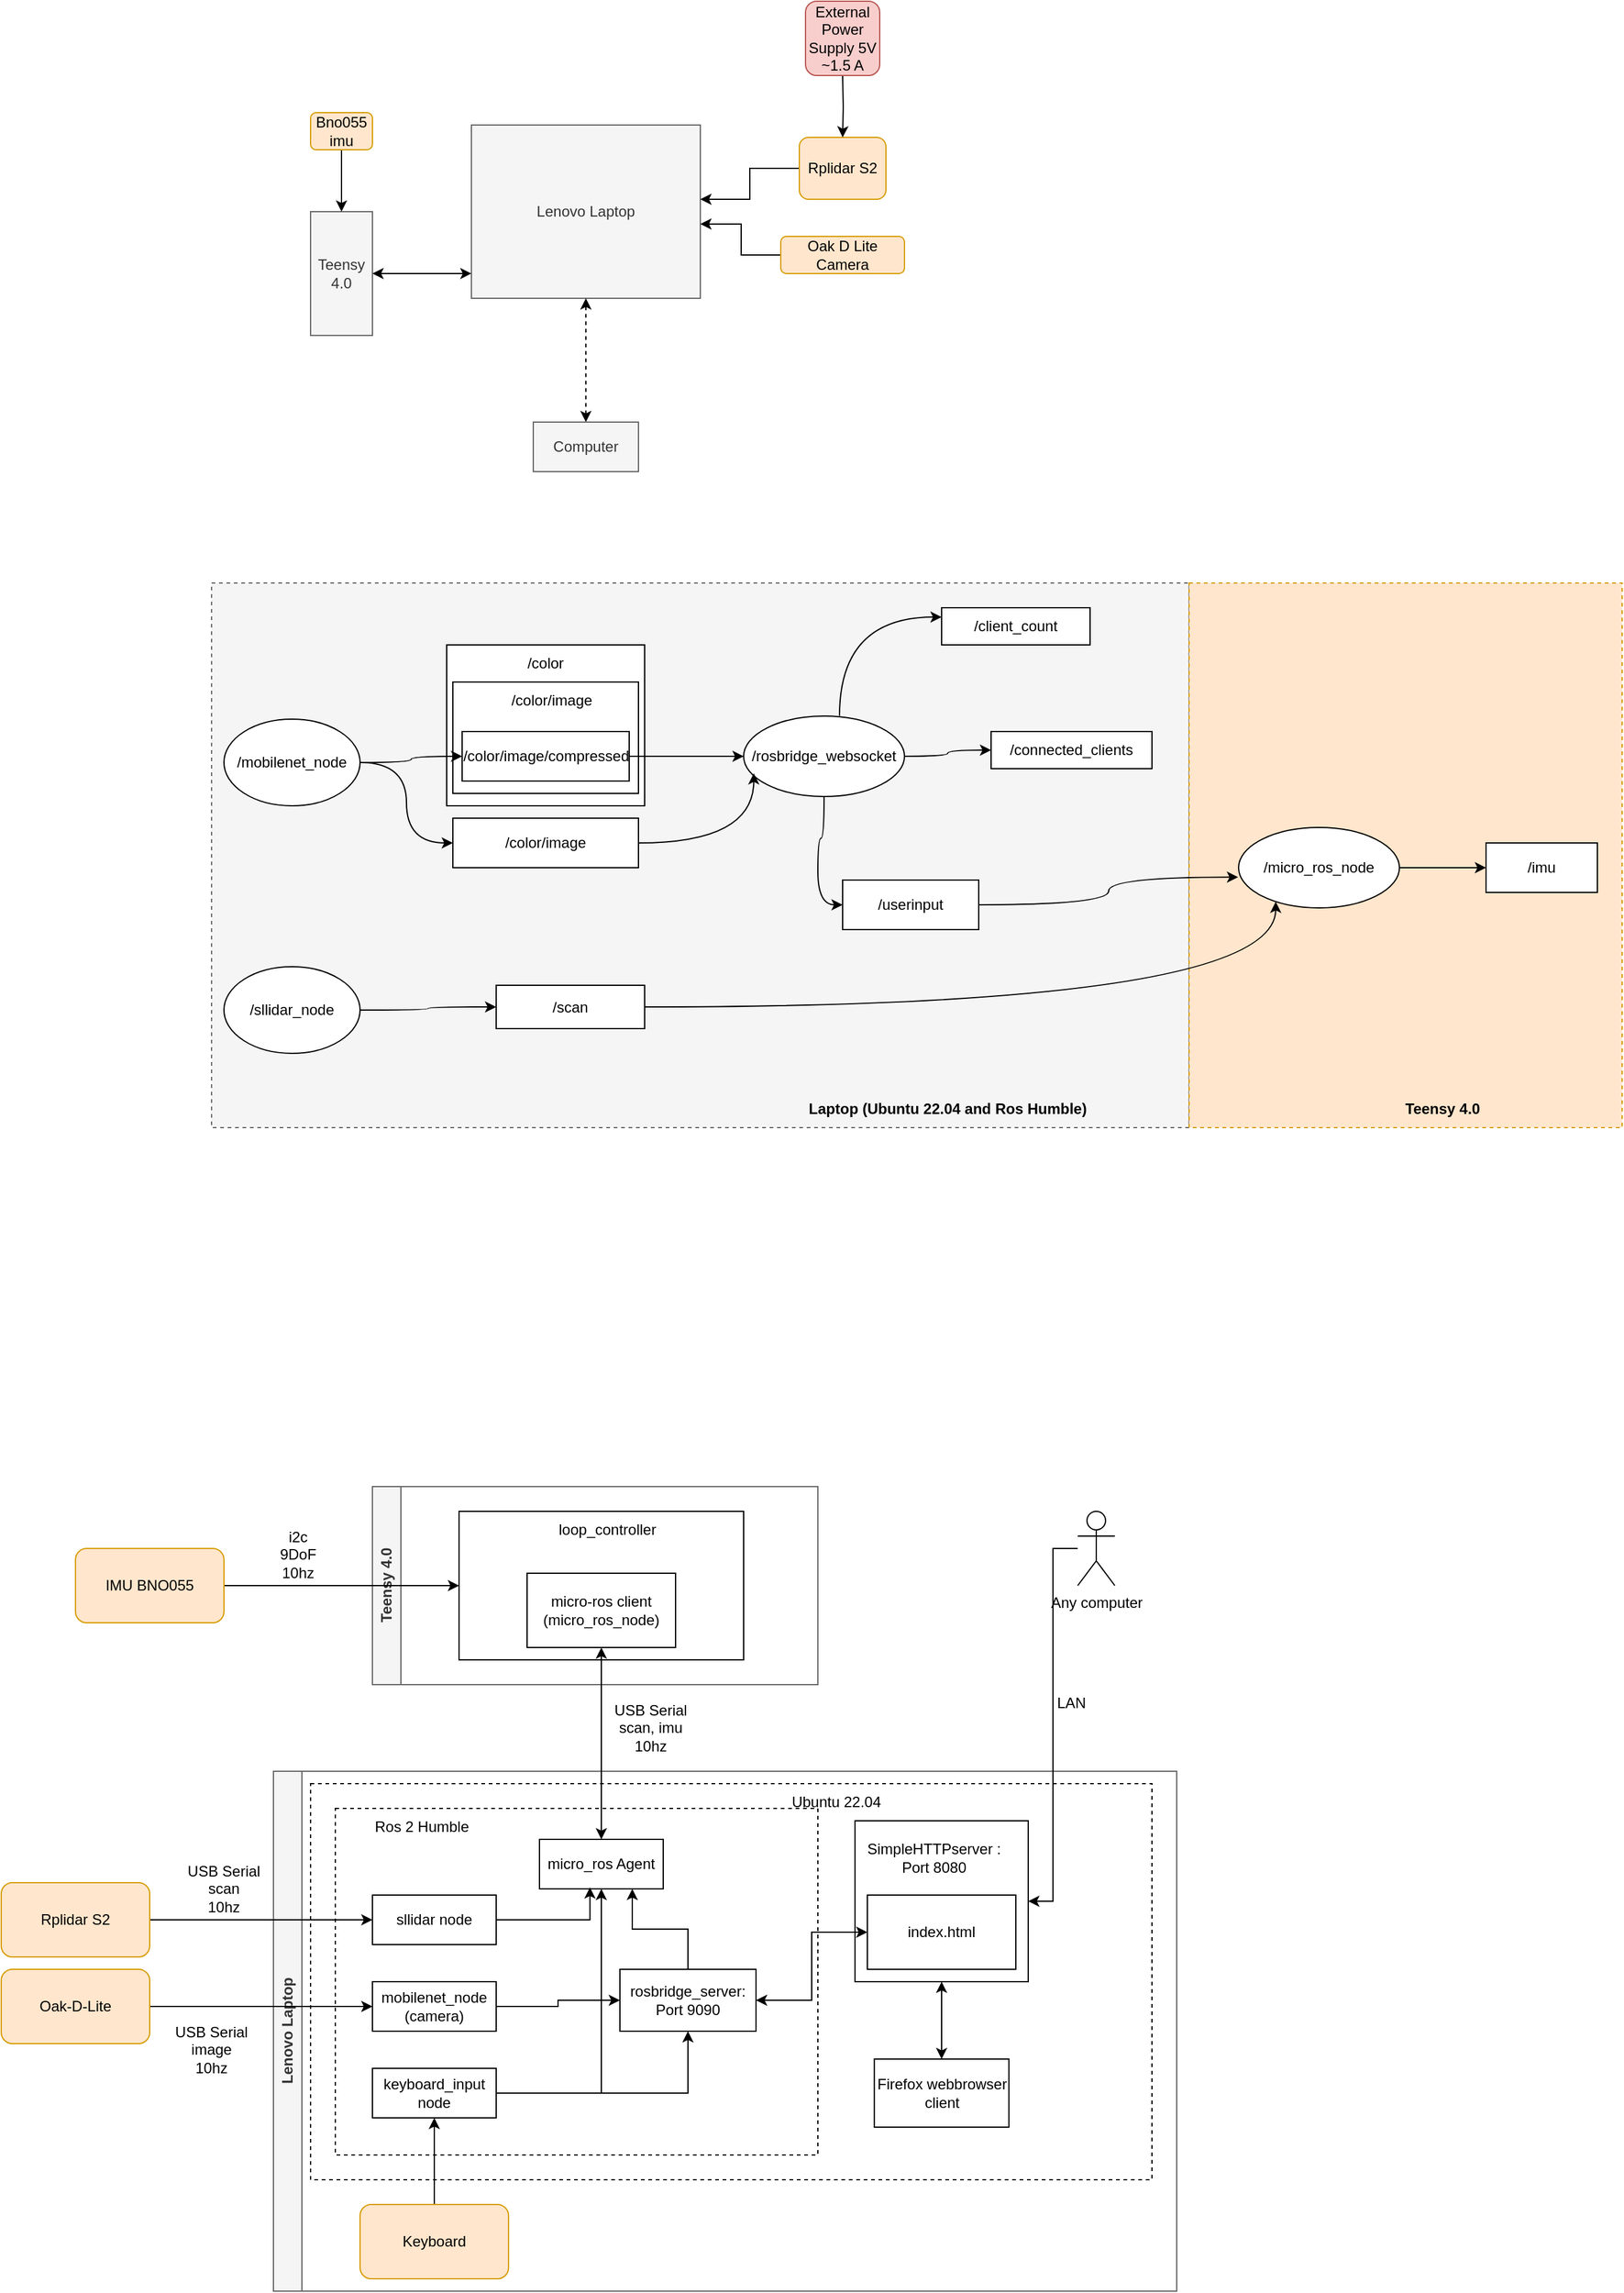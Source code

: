 <mxfile version="23.1.5" type="github">
  <diagram name="Page-1" id="ibsbEGz1iDkAmBgq8Vs7">
    <mxGraphModel dx="2149" dy="730" grid="1" gridSize="10" guides="1" tooltips="1" connect="1" arrows="1" fold="1" page="1" pageScale="1" pageWidth="850" pageHeight="1100" math="0" shadow="0">
      <root>
        <mxCell id="0" />
        <mxCell id="1" parent="0" />
        <mxCell id="QXe2mMSbQ6otZdOFWkOk-54" value="" style="rounded=0;whiteSpace=wrap;html=1;dashed=1;fillColor=#f5f5f5;strokeColor=#666666;fontColor=#333333;" vertex="1" parent="1">
          <mxGeometry x="140" y="600" width="790" height="440" as="geometry" />
        </mxCell>
        <mxCell id="QXe2mMSbQ6otZdOFWkOk-53" value="" style="rounded=0;whiteSpace=wrap;html=1;dashed=1;fillColor=#ffe6cc;strokeColor=#d79b00;" vertex="1" parent="1">
          <mxGeometry x="930" y="600" width="350" height="440" as="geometry" />
        </mxCell>
        <mxCell id="QXe2mMSbQ6otZdOFWkOk-1" value="Lenovo Laptop " style="rounded=0;whiteSpace=wrap;html=1;fillColor=#f5f5f5;fontColor=#333333;strokeColor=#666666;" vertex="1" parent="1">
          <mxGeometry x="350" y="230" width="185" height="140" as="geometry" />
        </mxCell>
        <mxCell id="QXe2mMSbQ6otZdOFWkOk-2" value="Teensy 4.0" style="rounded=0;whiteSpace=wrap;html=1;fillColor=#f5f5f5;fontColor=#333333;strokeColor=#666666;" vertex="1" parent="1">
          <mxGeometry x="220" y="300" width="50" height="100" as="geometry" />
        </mxCell>
        <mxCell id="QXe2mMSbQ6otZdOFWkOk-15" style="edgeStyle=orthogonalEdgeStyle;rounded=0;orthogonalLoop=1;jettySize=auto;html=1;entryX=0.5;entryY=0;entryDx=0;entryDy=0;" edge="1" parent="1" source="QXe2mMSbQ6otZdOFWkOk-9" target="QXe2mMSbQ6otZdOFWkOk-2">
          <mxGeometry relative="1" as="geometry" />
        </mxCell>
        <mxCell id="QXe2mMSbQ6otZdOFWkOk-9" value="Bno055 imu" style="rounded=1;whiteSpace=wrap;html=1;fillColor=#ffe6cc;strokeColor=#d79b00;" vertex="1" parent="1">
          <mxGeometry x="220" y="220" width="50" height="30" as="geometry" />
        </mxCell>
        <mxCell id="QXe2mMSbQ6otZdOFWkOk-17" value="" style="edgeStyle=orthogonalEdgeStyle;rounded=0;orthogonalLoop=1;jettySize=auto;html=1;" edge="1" parent="1" source="QXe2mMSbQ6otZdOFWkOk-10" target="QXe2mMSbQ6otZdOFWkOk-1">
          <mxGeometry relative="1" as="geometry">
            <Array as="points">
              <mxPoint x="575" y="265" />
              <mxPoint x="575" y="290" />
            </Array>
          </mxGeometry>
        </mxCell>
        <mxCell id="QXe2mMSbQ6otZdOFWkOk-10" value="Rplidar S2" style="rounded=1;whiteSpace=wrap;html=1;fillColor=#ffe6cc;strokeColor=#d79b00;" vertex="1" parent="1">
          <mxGeometry x="615" y="240" width="70" height="50" as="geometry" />
        </mxCell>
        <mxCell id="QXe2mMSbQ6otZdOFWkOk-16" value="" style="edgeStyle=orthogonalEdgeStyle;rounded=0;orthogonalLoop=1;jettySize=auto;html=1;" edge="1" parent="1" source="QXe2mMSbQ6otZdOFWkOk-11" target="QXe2mMSbQ6otZdOFWkOk-1">
          <mxGeometry relative="1" as="geometry">
            <Array as="points">
              <mxPoint x="568" y="335" />
              <mxPoint x="568" y="310" />
            </Array>
          </mxGeometry>
        </mxCell>
        <mxCell id="QXe2mMSbQ6otZdOFWkOk-11" value="Oak D Lite Camera" style="rounded=1;whiteSpace=wrap;html=1;fillColor=#ffe6cc;strokeColor=#d79b00;" vertex="1" parent="1">
          <mxGeometry x="600" y="320" width="100" height="30" as="geometry" />
        </mxCell>
        <mxCell id="QXe2mMSbQ6otZdOFWkOk-13" style="edgeStyle=orthogonalEdgeStyle;rounded=0;orthogonalLoop=1;jettySize=auto;html=1;entryX=0;entryY=0.857;entryDx=0;entryDy=0;entryPerimeter=0;startArrow=classic;startFill=1;" edge="1" parent="1" source="QXe2mMSbQ6otZdOFWkOk-2" target="QXe2mMSbQ6otZdOFWkOk-1">
          <mxGeometry relative="1" as="geometry" />
        </mxCell>
        <mxCell id="QXe2mMSbQ6otZdOFWkOk-20" value="" style="edgeStyle=orthogonalEdgeStyle;rounded=0;orthogonalLoop=1;jettySize=auto;html=1;" edge="1" parent="1" target="QXe2mMSbQ6otZdOFWkOk-10">
          <mxGeometry relative="1" as="geometry">
            <mxPoint x="650" y="190" as="sourcePoint" />
          </mxGeometry>
        </mxCell>
        <mxCell id="QXe2mMSbQ6otZdOFWkOk-21" value="External Power Supply 5V ~1.5 A" style="rounded=1;whiteSpace=wrap;html=1;fillColor=#f8cecc;strokeColor=#b85450;" vertex="1" parent="1">
          <mxGeometry x="620" y="130" width="60" height="60" as="geometry" />
        </mxCell>
        <mxCell id="QXe2mMSbQ6otZdOFWkOk-24" style="edgeStyle=orthogonalEdgeStyle;rounded=0;orthogonalLoop=1;jettySize=auto;html=1;entryX=0.5;entryY=1;entryDx=0;entryDy=0;startArrow=classic;startFill=1;dashed=1;" edge="1" parent="1" source="QXe2mMSbQ6otZdOFWkOk-22" target="QXe2mMSbQ6otZdOFWkOk-1">
          <mxGeometry relative="1" as="geometry" />
        </mxCell>
        <mxCell id="QXe2mMSbQ6otZdOFWkOk-22" value="Computer " style="rounded=0;whiteSpace=wrap;html=1;fillColor=#f5f5f5;fontColor=#333333;strokeColor=#666666;" vertex="1" parent="1">
          <mxGeometry x="400" y="470" width="85" height="40" as="geometry" />
        </mxCell>
        <mxCell id="QXe2mMSbQ6otZdOFWkOk-25" value="" style="rounded=0;whiteSpace=wrap;html=1;" vertex="1" parent="1">
          <mxGeometry x="330" y="650" width="160" height="130" as="geometry" />
        </mxCell>
        <mxCell id="QXe2mMSbQ6otZdOFWkOk-26" value="" style="rounded=0;whiteSpace=wrap;html=1;" vertex="1" parent="1">
          <mxGeometry x="335" y="680" width="150" height="90" as="geometry" />
        </mxCell>
        <mxCell id="QXe2mMSbQ6otZdOFWkOk-44" style="edgeStyle=orthogonalEdgeStyle;rounded=0;orthogonalLoop=1;jettySize=auto;html=1;entryX=0;entryY=0.5;entryDx=0;entryDy=0;" edge="1" parent="1" source="QXe2mMSbQ6otZdOFWkOk-27" target="QXe2mMSbQ6otZdOFWkOk-33">
          <mxGeometry relative="1" as="geometry" />
        </mxCell>
        <mxCell id="QXe2mMSbQ6otZdOFWkOk-27" value="/color/image/compressed" style="rounded=0;whiteSpace=wrap;html=1;" vertex="1" parent="1">
          <mxGeometry x="342.5" y="720" width="135" height="40" as="geometry" />
        </mxCell>
        <mxCell id="QXe2mMSbQ6otZdOFWkOk-42" style="edgeStyle=orthogonalEdgeStyle;rounded=0;orthogonalLoop=1;jettySize=auto;html=1;entryX=0;entryY=0.5;entryDx=0;entryDy=0;curved=1;" edge="1" parent="1" source="QXe2mMSbQ6otZdOFWkOk-28" target="QXe2mMSbQ6otZdOFWkOk-27">
          <mxGeometry relative="1" as="geometry" />
        </mxCell>
        <mxCell id="QXe2mMSbQ6otZdOFWkOk-43" style="edgeStyle=orthogonalEdgeStyle;rounded=0;orthogonalLoop=1;jettySize=auto;html=1;entryX=0;entryY=0.5;entryDx=0;entryDy=0;curved=1;" edge="1" parent="1" source="QXe2mMSbQ6otZdOFWkOk-28" target="QXe2mMSbQ6otZdOFWkOk-30">
          <mxGeometry relative="1" as="geometry" />
        </mxCell>
        <mxCell id="QXe2mMSbQ6otZdOFWkOk-28" value="/mobilenet_node" style="ellipse;whiteSpace=wrap;html=1;" vertex="1" parent="1">
          <mxGeometry x="150" y="710" width="110" height="70" as="geometry" />
        </mxCell>
        <mxCell id="QXe2mMSbQ6otZdOFWkOk-30" value="/color/image" style="rounded=0;whiteSpace=wrap;html=1;" vertex="1" parent="1">
          <mxGeometry x="335" y="790" width="150" height="40" as="geometry" />
        </mxCell>
        <mxCell id="QXe2mMSbQ6otZdOFWkOk-31" value="/color" style="text;html=1;align=center;verticalAlign=middle;whiteSpace=wrap;rounded=0;" vertex="1" parent="1">
          <mxGeometry x="380" y="650" width="60" height="30" as="geometry" />
        </mxCell>
        <mxCell id="QXe2mMSbQ6otZdOFWkOk-32" value="/color/image" style="text;html=1;align=center;verticalAlign=middle;whiteSpace=wrap;rounded=0;" vertex="1" parent="1">
          <mxGeometry x="380" y="680" width="70" height="30" as="geometry" />
        </mxCell>
        <mxCell id="QXe2mMSbQ6otZdOFWkOk-49" style="edgeStyle=orthogonalEdgeStyle;rounded=0;orthogonalLoop=1;jettySize=auto;html=1;entryX=0;entryY=0.5;entryDx=0;entryDy=0;curved=1;" edge="1" parent="1" source="QXe2mMSbQ6otZdOFWkOk-33" target="QXe2mMSbQ6otZdOFWkOk-36">
          <mxGeometry relative="1" as="geometry" />
        </mxCell>
        <mxCell id="QXe2mMSbQ6otZdOFWkOk-50" style="edgeStyle=orthogonalEdgeStyle;rounded=0;orthogonalLoop=1;jettySize=auto;html=1;curved=1;" edge="1" parent="1" source="QXe2mMSbQ6otZdOFWkOk-33" target="QXe2mMSbQ6otZdOFWkOk-37">
          <mxGeometry relative="1" as="geometry" />
        </mxCell>
        <mxCell id="QXe2mMSbQ6otZdOFWkOk-51" style="edgeStyle=orthogonalEdgeStyle;rounded=0;orthogonalLoop=1;jettySize=auto;html=1;entryX=0;entryY=0.25;entryDx=0;entryDy=0;curved=1;exitX=0.596;exitY=-0.003;exitDx=0;exitDy=0;exitPerimeter=0;" edge="1" parent="1" source="QXe2mMSbQ6otZdOFWkOk-33" target="QXe2mMSbQ6otZdOFWkOk-38">
          <mxGeometry relative="1" as="geometry" />
        </mxCell>
        <mxCell id="QXe2mMSbQ6otZdOFWkOk-33" value="/rosbridge_websocket" style="ellipse;whiteSpace=wrap;html=1;" vertex="1" parent="1">
          <mxGeometry x="570" y="707.5" width="130" height="65" as="geometry" />
        </mxCell>
        <mxCell id="QXe2mMSbQ6otZdOFWkOk-46" style="edgeStyle=orthogonalEdgeStyle;rounded=0;orthogonalLoop=1;jettySize=auto;html=1;curved=1;" edge="1" parent="1" source="QXe2mMSbQ6otZdOFWkOk-34" target="QXe2mMSbQ6otZdOFWkOk-35">
          <mxGeometry relative="1" as="geometry" />
        </mxCell>
        <mxCell id="QXe2mMSbQ6otZdOFWkOk-34" value="/sllidar_node" style="ellipse;whiteSpace=wrap;html=1;" vertex="1" parent="1">
          <mxGeometry x="150" y="910" width="110" height="70" as="geometry" />
        </mxCell>
        <mxCell id="QXe2mMSbQ6otZdOFWkOk-35" value="/scan" style="rounded=0;whiteSpace=wrap;html=1;" vertex="1" parent="1">
          <mxGeometry x="370" y="925" width="120" height="35" as="geometry" />
        </mxCell>
        <mxCell id="QXe2mMSbQ6otZdOFWkOk-36" value="/userinput" style="rounded=0;whiteSpace=wrap;html=1;" vertex="1" parent="1">
          <mxGeometry x="650" y="840" width="110" height="40" as="geometry" />
        </mxCell>
        <mxCell id="QXe2mMSbQ6otZdOFWkOk-37" value="/connected_clients" style="rounded=0;whiteSpace=wrap;html=1;" vertex="1" parent="1">
          <mxGeometry x="770" y="720" width="130" height="30" as="geometry" />
        </mxCell>
        <mxCell id="QXe2mMSbQ6otZdOFWkOk-38" value="/client_count" style="rounded=0;whiteSpace=wrap;html=1;" vertex="1" parent="1">
          <mxGeometry x="730" y="620" width="120" height="30" as="geometry" />
        </mxCell>
        <mxCell id="QXe2mMSbQ6otZdOFWkOk-52" style="edgeStyle=entityRelationEdgeStyle;rounded=0;orthogonalLoop=1;jettySize=auto;html=1;entryX=0;entryY=0.5;entryDx=0;entryDy=0;" edge="1" parent="1" source="QXe2mMSbQ6otZdOFWkOk-39" target="QXe2mMSbQ6otZdOFWkOk-41">
          <mxGeometry relative="1" as="geometry" />
        </mxCell>
        <mxCell id="QXe2mMSbQ6otZdOFWkOk-39" value="/micro_ros_node" style="ellipse;whiteSpace=wrap;html=1;" vertex="1" parent="1">
          <mxGeometry x="970" y="797.5" width="130" height="65" as="geometry" />
        </mxCell>
        <mxCell id="QXe2mMSbQ6otZdOFWkOk-41" value="/imu" style="rounded=0;whiteSpace=wrap;html=1;" vertex="1" parent="1">
          <mxGeometry x="1170" y="810" width="90" height="40" as="geometry" />
        </mxCell>
        <mxCell id="QXe2mMSbQ6otZdOFWkOk-45" style="edgeStyle=orthogonalEdgeStyle;rounded=0;orthogonalLoop=1;jettySize=auto;html=1;entryX=0.063;entryY=0.711;entryDx=0;entryDy=0;entryPerimeter=0;curved=1;" edge="1" parent="1" source="QXe2mMSbQ6otZdOFWkOk-30" target="QXe2mMSbQ6otZdOFWkOk-33">
          <mxGeometry relative="1" as="geometry" />
        </mxCell>
        <mxCell id="QXe2mMSbQ6otZdOFWkOk-47" style="edgeStyle=orthogonalEdgeStyle;rounded=0;orthogonalLoop=1;jettySize=auto;html=1;entryX=0.231;entryY=0.923;entryDx=0;entryDy=0;entryPerimeter=0;curved=1;" edge="1" parent="1" source="QXe2mMSbQ6otZdOFWkOk-35" target="QXe2mMSbQ6otZdOFWkOk-39">
          <mxGeometry relative="1" as="geometry" />
        </mxCell>
        <mxCell id="QXe2mMSbQ6otZdOFWkOk-48" style="edgeStyle=orthogonalEdgeStyle;rounded=0;orthogonalLoop=1;jettySize=auto;html=1;entryX=-0.003;entryY=0.618;entryDx=0;entryDy=0;entryPerimeter=0;curved=1;" edge="1" parent="1" source="QXe2mMSbQ6otZdOFWkOk-36" target="QXe2mMSbQ6otZdOFWkOk-39">
          <mxGeometry relative="1" as="geometry" />
        </mxCell>
        <mxCell id="QXe2mMSbQ6otZdOFWkOk-55" value="&lt;b&gt;Laptop (Ubuntu 22.04 and Ros Humble)&lt;/b&gt;" style="text;html=1;align=center;verticalAlign=middle;whiteSpace=wrap;rounded=0;" vertex="1" parent="1">
          <mxGeometry x="620" y="1010" width="230" height="30" as="geometry" />
        </mxCell>
        <mxCell id="QXe2mMSbQ6otZdOFWkOk-56" value="&lt;b&gt;Teensy 4.0&lt;br&gt;&lt;/b&gt;" style="text;html=1;align=center;verticalAlign=middle;whiteSpace=wrap;rounded=0;" vertex="1" parent="1">
          <mxGeometry x="1020" y="1010" width="230" height="30" as="geometry" />
        </mxCell>
        <mxCell id="QXe2mMSbQ6otZdOFWkOk-62" value="Lenovo Laptop" style="swimlane;horizontal=0;whiteSpace=wrap;html=1;fillColor=#f5f5f5;fontColor=#333333;strokeColor=#666666;" vertex="1" parent="1">
          <mxGeometry x="190" y="1560" width="730" height="420" as="geometry" />
        </mxCell>
        <mxCell id="QXe2mMSbQ6otZdOFWkOk-63" value="" style="rounded=0;whiteSpace=wrap;html=1;dashed=1;" vertex="1" parent="QXe2mMSbQ6otZdOFWkOk-62">
          <mxGeometry x="30" y="10" width="680" height="320" as="geometry" />
        </mxCell>
        <mxCell id="QXe2mMSbQ6otZdOFWkOk-64" value="" style="rounded=0;whiteSpace=wrap;html=1;dashed=1;" vertex="1" parent="QXe2mMSbQ6otZdOFWkOk-62">
          <mxGeometry x="50" y="30" width="390" height="280" as="geometry" />
        </mxCell>
        <mxCell id="QXe2mMSbQ6otZdOFWkOk-65" value="Ubuntu 22.04" style="text;html=1;align=center;verticalAlign=middle;whiteSpace=wrap;rounded=0;" vertex="1" parent="QXe2mMSbQ6otZdOFWkOk-62">
          <mxGeometry x="390" y="10" width="130" height="30" as="geometry" />
        </mxCell>
        <mxCell id="QXe2mMSbQ6otZdOFWkOk-66" value="Ros 2 Humble" style="text;html=1;align=center;verticalAlign=middle;whiteSpace=wrap;rounded=0;" vertex="1" parent="QXe2mMSbQ6otZdOFWkOk-62">
          <mxGeometry x="60" y="30" width="120" height="30" as="geometry" />
        </mxCell>
        <mxCell id="QXe2mMSbQ6otZdOFWkOk-67" value="" style="rounded=0;whiteSpace=wrap;html=1;" vertex="1" parent="QXe2mMSbQ6otZdOFWkOk-62">
          <mxGeometry x="470" y="40" width="140" height="130" as="geometry" />
        </mxCell>
        <mxCell id="QXe2mMSbQ6otZdOFWkOk-68" value="index.html" style="rounded=0;whiteSpace=wrap;html=1;" vertex="1" parent="QXe2mMSbQ6otZdOFWkOk-62">
          <mxGeometry x="480" y="100" width="120" height="60" as="geometry" />
        </mxCell>
        <mxCell id="QXe2mMSbQ6otZdOFWkOk-69" value="sllidar node" style="rounded=0;whiteSpace=wrap;html=1;" vertex="1" parent="QXe2mMSbQ6otZdOFWkOk-62">
          <mxGeometry x="80" y="100" width="100" height="40" as="geometry" />
        </mxCell>
        <mxCell id="QXe2mMSbQ6otZdOFWkOk-94" style="edgeStyle=orthogonalEdgeStyle;rounded=0;orthogonalLoop=1;jettySize=auto;html=1;entryX=0;entryY=0.5;entryDx=0;entryDy=0;" edge="1" parent="QXe2mMSbQ6otZdOFWkOk-62" source="QXe2mMSbQ6otZdOFWkOk-70" target="QXe2mMSbQ6otZdOFWkOk-77">
          <mxGeometry relative="1" as="geometry" />
        </mxCell>
        <mxCell id="QXe2mMSbQ6otZdOFWkOk-70" value="mobilenet_node (camera)" style="rounded=0;whiteSpace=wrap;html=1;" vertex="1" parent="QXe2mMSbQ6otZdOFWkOk-62">
          <mxGeometry x="80" y="170" width="100" height="40" as="geometry" />
        </mxCell>
        <mxCell id="QXe2mMSbQ6otZdOFWkOk-93" style="edgeStyle=orthogonalEdgeStyle;rounded=0;orthogonalLoop=1;jettySize=auto;html=1;" edge="1" parent="QXe2mMSbQ6otZdOFWkOk-62" source="QXe2mMSbQ6otZdOFWkOk-76" target="QXe2mMSbQ6otZdOFWkOk-77">
          <mxGeometry relative="1" as="geometry" />
        </mxCell>
        <mxCell id="QXe2mMSbQ6otZdOFWkOk-96" style="edgeStyle=orthogonalEdgeStyle;rounded=0;orthogonalLoop=1;jettySize=auto;html=1;exitX=1;exitY=0.5;exitDx=0;exitDy=0;entryX=0.5;entryY=1;entryDx=0;entryDy=0;" edge="1" parent="QXe2mMSbQ6otZdOFWkOk-62" source="QXe2mMSbQ6otZdOFWkOk-76" target="QXe2mMSbQ6otZdOFWkOk-84">
          <mxGeometry relative="1" as="geometry" />
        </mxCell>
        <mxCell id="QXe2mMSbQ6otZdOFWkOk-76" value="keyboard_input node" style="rounded=0;whiteSpace=wrap;html=1;" vertex="1" parent="QXe2mMSbQ6otZdOFWkOk-62">
          <mxGeometry x="80" y="240" width="100" height="40" as="geometry" />
        </mxCell>
        <mxCell id="QXe2mMSbQ6otZdOFWkOk-91" style="edgeStyle=orthogonalEdgeStyle;rounded=0;orthogonalLoop=1;jettySize=auto;html=1;startArrow=classic;startFill=1;" edge="1" parent="QXe2mMSbQ6otZdOFWkOk-62" source="QXe2mMSbQ6otZdOFWkOk-77" target="QXe2mMSbQ6otZdOFWkOk-68">
          <mxGeometry relative="1" as="geometry" />
        </mxCell>
        <mxCell id="QXe2mMSbQ6otZdOFWkOk-97" style="edgeStyle=orthogonalEdgeStyle;rounded=0;orthogonalLoop=1;jettySize=auto;html=1;entryX=0.75;entryY=1;entryDx=0;entryDy=0;" edge="1" parent="QXe2mMSbQ6otZdOFWkOk-62" source="QXe2mMSbQ6otZdOFWkOk-77" target="QXe2mMSbQ6otZdOFWkOk-84">
          <mxGeometry relative="1" as="geometry" />
        </mxCell>
        <mxCell id="QXe2mMSbQ6otZdOFWkOk-77" value="rosbridge_server: Port 9090" style="rounded=0;whiteSpace=wrap;html=1;" vertex="1" parent="QXe2mMSbQ6otZdOFWkOk-62">
          <mxGeometry x="280" y="160" width="110" height="50" as="geometry" />
        </mxCell>
        <mxCell id="QXe2mMSbQ6otZdOFWkOk-78" value="SimpleHTTPserver : Port 8080" style="text;html=1;align=center;verticalAlign=middle;whiteSpace=wrap;rounded=0;" vertex="1" parent="QXe2mMSbQ6otZdOFWkOk-62">
          <mxGeometry x="474.38" y="50" width="120" height="40" as="geometry" />
        </mxCell>
        <mxCell id="QXe2mMSbQ6otZdOFWkOk-92" style="edgeStyle=orthogonalEdgeStyle;rounded=0;orthogonalLoop=1;jettySize=auto;html=1;startArrow=classic;startFill=1;" edge="1" parent="QXe2mMSbQ6otZdOFWkOk-62" source="QXe2mMSbQ6otZdOFWkOk-79" target="QXe2mMSbQ6otZdOFWkOk-67">
          <mxGeometry relative="1" as="geometry" />
        </mxCell>
        <mxCell id="QXe2mMSbQ6otZdOFWkOk-79" value="Firefox webbrowser client" style="rounded=0;whiteSpace=wrap;html=1;" vertex="1" parent="QXe2mMSbQ6otZdOFWkOk-62">
          <mxGeometry x="485.63" y="232.5" width="108.75" height="55" as="geometry" />
        </mxCell>
        <mxCell id="QXe2mMSbQ6otZdOFWkOk-90" style="edgeStyle=orthogonalEdgeStyle;rounded=0;orthogonalLoop=1;jettySize=auto;html=1;" edge="1" parent="QXe2mMSbQ6otZdOFWkOk-62" source="QXe2mMSbQ6otZdOFWkOk-82" target="QXe2mMSbQ6otZdOFWkOk-76">
          <mxGeometry relative="1" as="geometry" />
        </mxCell>
        <mxCell id="QXe2mMSbQ6otZdOFWkOk-82" value="Keyboard" style="rounded=1;whiteSpace=wrap;html=1;fillColor=#ffe6cc;strokeColor=#d79b00;" vertex="1" parent="QXe2mMSbQ6otZdOFWkOk-62">
          <mxGeometry x="70" y="350" width="120" height="60" as="geometry" />
        </mxCell>
        <mxCell id="QXe2mMSbQ6otZdOFWkOk-84" value="micro_ros Agent" style="rounded=0;whiteSpace=wrap;html=1;" vertex="1" parent="QXe2mMSbQ6otZdOFWkOk-62">
          <mxGeometry x="215" y="55" width="100" height="40" as="geometry" />
        </mxCell>
        <mxCell id="QXe2mMSbQ6otZdOFWkOk-95" style="edgeStyle=orthogonalEdgeStyle;rounded=0;orthogonalLoop=1;jettySize=auto;html=1;entryX=0.408;entryY=0.97;entryDx=0;entryDy=0;entryPerimeter=0;" edge="1" parent="QXe2mMSbQ6otZdOFWkOk-62" source="QXe2mMSbQ6otZdOFWkOk-69" target="QXe2mMSbQ6otZdOFWkOk-84">
          <mxGeometry relative="1" as="geometry" />
        </mxCell>
        <mxCell id="QXe2mMSbQ6otZdOFWkOk-57" value="Teensy 4.0" style="swimlane;horizontal=0;whiteSpace=wrap;html=1;fillColor=#f5f5f5;fontColor=#333333;strokeColor=#666666;" vertex="1" parent="1">
          <mxGeometry x="270" y="1330" width="360" height="160" as="geometry" />
        </mxCell>
        <mxCell id="QXe2mMSbQ6otZdOFWkOk-58" value="" style="rounded=0;whiteSpace=wrap;html=1;" vertex="1" parent="QXe2mMSbQ6otZdOFWkOk-57">
          <mxGeometry x="70" y="20" width="230" height="120" as="geometry" />
        </mxCell>
        <mxCell id="QXe2mMSbQ6otZdOFWkOk-59" value="micro-ros client (micro_ros_node)" style="rounded=0;whiteSpace=wrap;html=1;" vertex="1" parent="QXe2mMSbQ6otZdOFWkOk-57">
          <mxGeometry x="125" y="70" width="120" height="60" as="geometry" />
        </mxCell>
        <mxCell id="QXe2mMSbQ6otZdOFWkOk-60" value="loop_controller" style="text;html=1;align=center;verticalAlign=middle;whiteSpace=wrap;rounded=0;" vertex="1" parent="QXe2mMSbQ6otZdOFWkOk-57">
          <mxGeometry x="120" y="20" width="140" height="30" as="geometry" />
        </mxCell>
        <mxCell id="QXe2mMSbQ6otZdOFWkOk-86" style="edgeStyle=orthogonalEdgeStyle;rounded=0;orthogonalLoop=1;jettySize=auto;html=1;entryX=0;entryY=0.5;entryDx=0;entryDy=0;" edge="1" parent="1" source="QXe2mMSbQ6otZdOFWkOk-74" target="QXe2mMSbQ6otZdOFWkOk-58">
          <mxGeometry relative="1" as="geometry" />
        </mxCell>
        <mxCell id="QXe2mMSbQ6otZdOFWkOk-74" value="IMU BNO055" style="rounded=1;whiteSpace=wrap;html=1;fillColor=#ffe6cc;strokeColor=#d79b00;" vertex="1" parent="1">
          <mxGeometry x="30" y="1380" width="120" height="60" as="geometry" />
        </mxCell>
        <mxCell id="QXe2mMSbQ6otZdOFWkOk-89" style="edgeStyle=orthogonalEdgeStyle;rounded=0;orthogonalLoop=1;jettySize=auto;html=1;" edge="1" parent="1" source="QXe2mMSbQ6otZdOFWkOk-80" target="QXe2mMSbQ6otZdOFWkOk-70">
          <mxGeometry relative="1" as="geometry" />
        </mxCell>
        <mxCell id="QXe2mMSbQ6otZdOFWkOk-80" value="Oak-D-Lite" style="rounded=1;whiteSpace=wrap;html=1;fillColor=#ffe6cc;strokeColor=#d79b00;" vertex="1" parent="1">
          <mxGeometry x="-30" y="1720" width="120" height="60" as="geometry" />
        </mxCell>
        <mxCell id="QXe2mMSbQ6otZdOFWkOk-87" style="edgeStyle=orthogonalEdgeStyle;rounded=0;orthogonalLoop=1;jettySize=auto;html=1;" edge="1" parent="1" source="QXe2mMSbQ6otZdOFWkOk-81" target="QXe2mMSbQ6otZdOFWkOk-69">
          <mxGeometry relative="1" as="geometry" />
        </mxCell>
        <mxCell id="QXe2mMSbQ6otZdOFWkOk-81" value="Rplidar S2" style="rounded=1;whiteSpace=wrap;html=1;fillColor=#ffe6cc;strokeColor=#d79b00;" vertex="1" parent="1">
          <mxGeometry x="-30" y="1650" width="120" height="60" as="geometry" />
        </mxCell>
        <mxCell id="QXe2mMSbQ6otZdOFWkOk-85" style="edgeStyle=orthogonalEdgeStyle;rounded=0;orthogonalLoop=1;jettySize=auto;html=1;entryX=0.5;entryY=0;entryDx=0;entryDy=0;startArrow=classic;startFill=1;" edge="1" parent="1" source="QXe2mMSbQ6otZdOFWkOk-59" target="QXe2mMSbQ6otZdOFWkOk-84">
          <mxGeometry relative="1" as="geometry" />
        </mxCell>
        <mxCell id="QXe2mMSbQ6otZdOFWkOk-103" style="edgeStyle=orthogonalEdgeStyle;rounded=0;orthogonalLoop=1;jettySize=auto;html=1;entryX=1;entryY=0.5;entryDx=0;entryDy=0;" edge="1" parent="1" source="QXe2mMSbQ6otZdOFWkOk-98" target="QXe2mMSbQ6otZdOFWkOk-67">
          <mxGeometry relative="1" as="geometry" />
        </mxCell>
        <mxCell id="QXe2mMSbQ6otZdOFWkOk-98" value="Any computer" style="shape=umlActor;verticalLabelPosition=bottom;verticalAlign=top;html=1;outlineConnect=0;" vertex="1" parent="1">
          <mxGeometry x="840" y="1350" width="30" height="60" as="geometry" />
        </mxCell>
        <mxCell id="QXe2mMSbQ6otZdOFWkOk-104" value="&lt;div&gt;i2c&lt;/div&gt;&lt;div&gt;9DoF&lt;/div&gt;&lt;div&gt;10hz&lt;br&gt;&lt;/div&gt;" style="text;html=1;align=center;verticalAlign=middle;whiteSpace=wrap;rounded=0;" vertex="1" parent="1">
          <mxGeometry x="180" y="1370" width="60" height="30" as="geometry" />
        </mxCell>
        <mxCell id="QXe2mMSbQ6otZdOFWkOk-105" value="&lt;div&gt;USB Serial&lt;/div&gt;&lt;div&gt;scan&lt;/div&gt;&lt;div&gt;10hz&lt;br&gt;&lt;/div&gt;" style="text;html=1;align=center;verticalAlign=middle;whiteSpace=wrap;rounded=0;" vertex="1" parent="1">
          <mxGeometry x="110" y="1640" width="80" height="30" as="geometry" />
        </mxCell>
        <mxCell id="QXe2mMSbQ6otZdOFWkOk-106" value="&lt;div&gt;USB Serial&lt;/div&gt;&lt;div&gt;image&lt;br&gt;&lt;/div&gt;&lt;div&gt;10hz&lt;br&gt;&lt;/div&gt;" style="text;html=1;align=center;verticalAlign=middle;whiteSpace=wrap;rounded=0;" vertex="1" parent="1">
          <mxGeometry x="100" y="1770" width="80" height="30" as="geometry" />
        </mxCell>
        <mxCell id="QXe2mMSbQ6otZdOFWkOk-107" value="&lt;div&gt;USB Serial&lt;/div&gt;&lt;div&gt;scan, imu&lt;br&gt;&lt;/div&gt;&lt;div&gt;10hz&lt;br&gt;&lt;/div&gt;" style="text;html=1;align=center;verticalAlign=middle;whiteSpace=wrap;rounded=0;" vertex="1" parent="1">
          <mxGeometry x="455" y="1510" width="80" height="30" as="geometry" />
        </mxCell>
        <mxCell id="QXe2mMSbQ6otZdOFWkOk-108" value="&lt;div&gt;LAN&lt;br&gt;&lt;/div&gt;" style="text;html=1;align=center;verticalAlign=middle;whiteSpace=wrap;rounded=0;" vertex="1" parent="1">
          <mxGeometry x="795" y="1490" width="80" height="30" as="geometry" />
        </mxCell>
      </root>
    </mxGraphModel>
  </diagram>
</mxfile>
